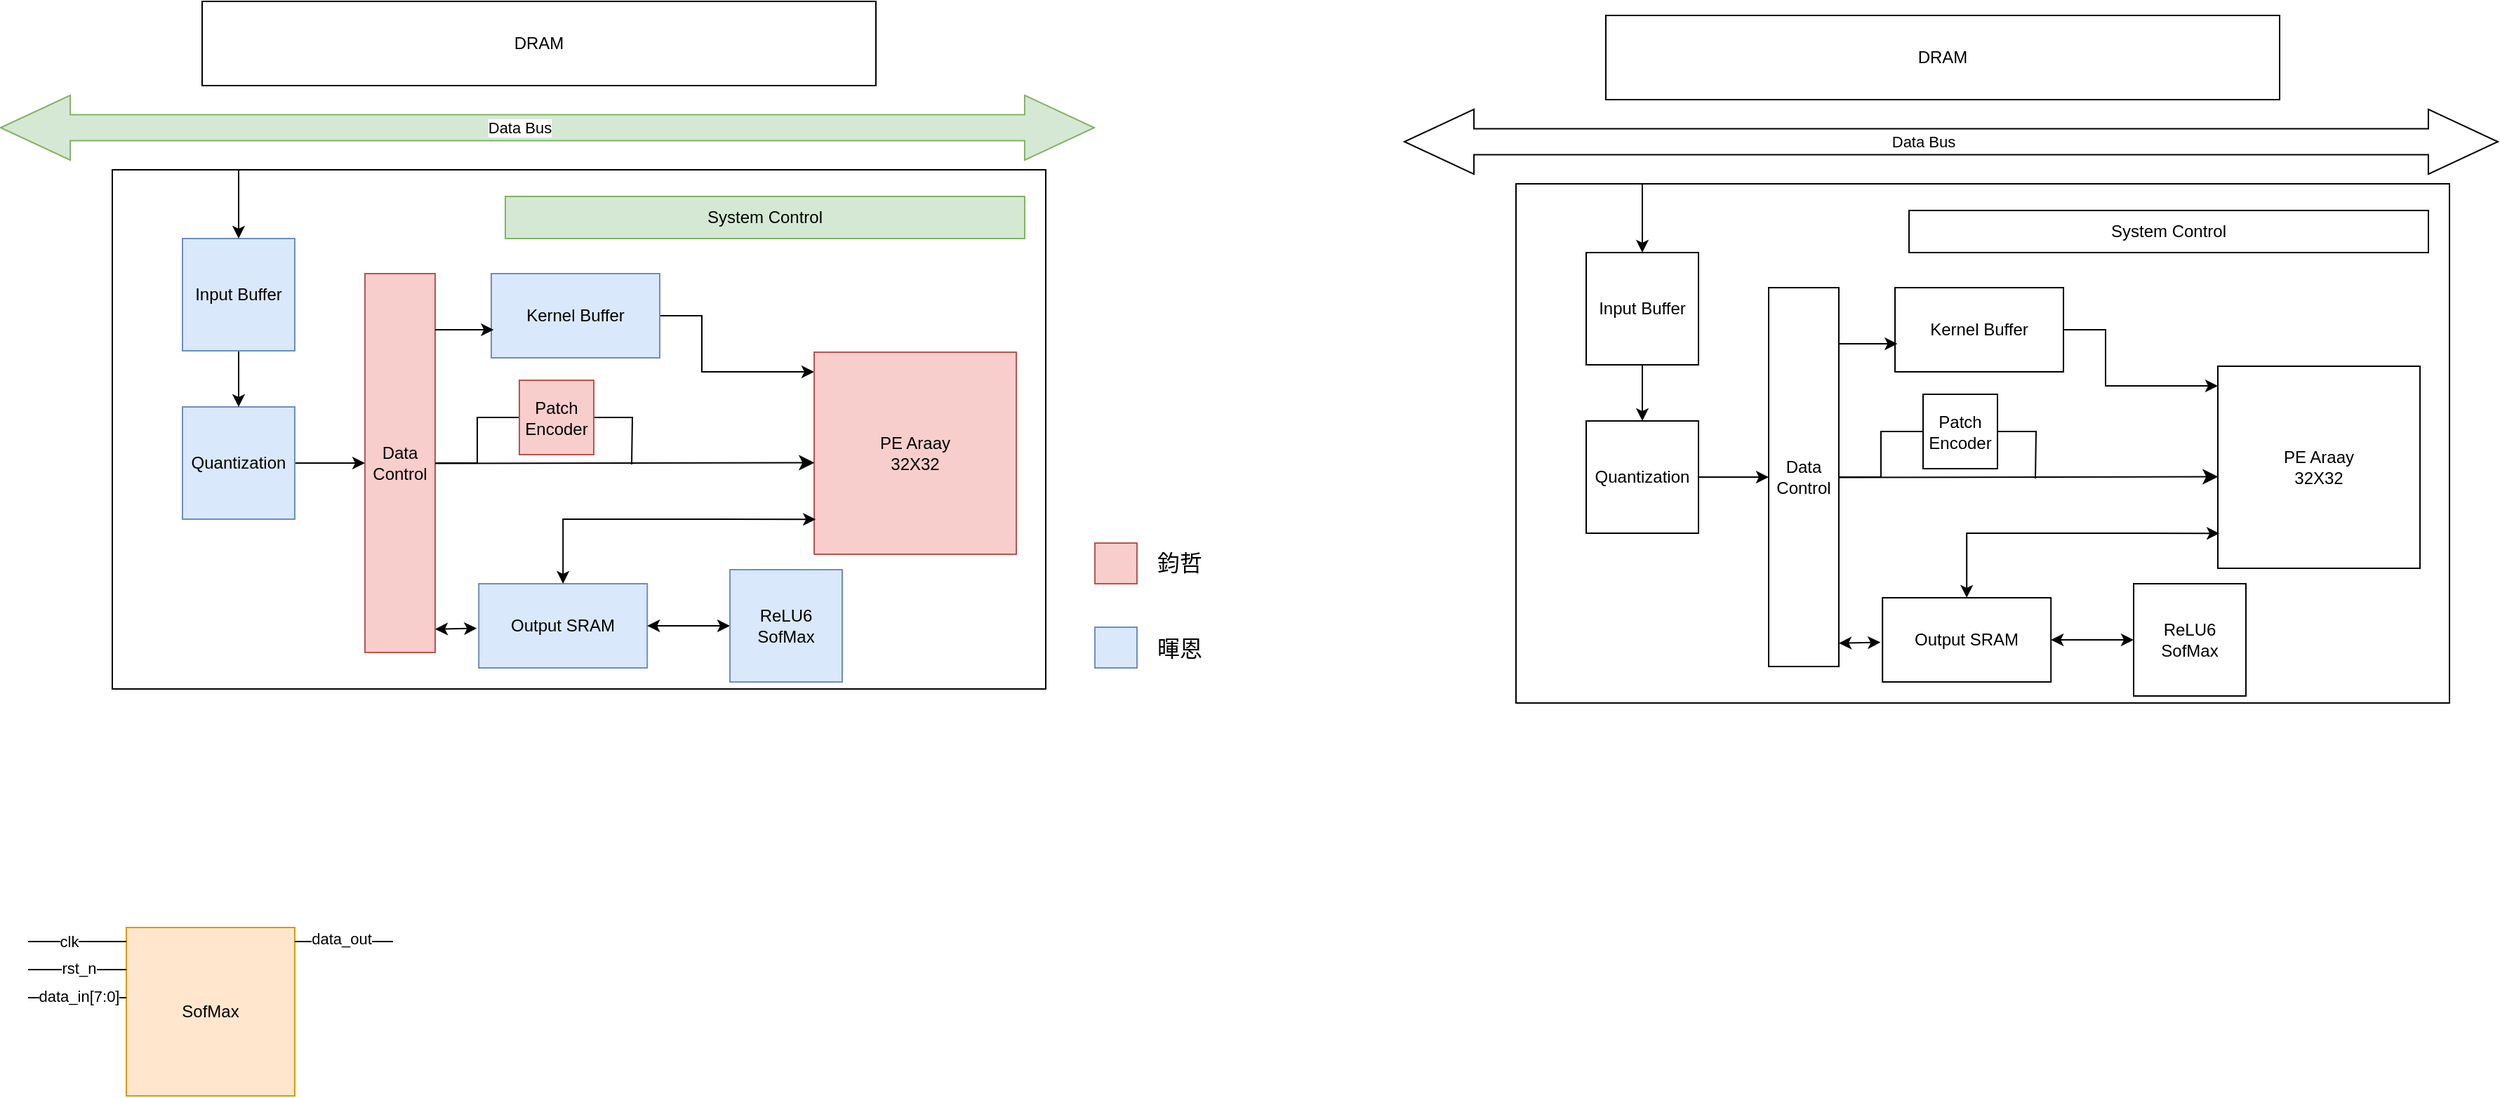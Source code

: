 <mxfile version="26.1.1">
  <diagram name="第 1 页" id="R4DH0BJwS-mU8cT8XBzc">
    <mxGraphModel dx="1434" dy="738" grid="1" gridSize="10" guides="1" tooltips="1" connect="1" arrows="1" fold="1" page="1" pageScale="1" pageWidth="827" pageHeight="1169" math="0" shadow="0">
      <root>
        <mxCell id="0" />
        <mxCell id="1" parent="0" />
        <mxCell id="OkDpywnv8kksOyAQZFO7-6" value="" style="rounded=0;whiteSpace=wrap;html=1;" parent="1" vertex="1">
          <mxGeometry x="110" y="220" width="665" height="370" as="geometry" />
        </mxCell>
        <mxCell id="OkDpywnv8kksOyAQZFO7-1" value="DRAM" style="rounded=0;whiteSpace=wrap;html=1;" parent="1" vertex="1">
          <mxGeometry x="174" y="100" width="480" height="60" as="geometry" />
        </mxCell>
        <mxCell id="OkDpywnv8kksOyAQZFO7-24" style="edgeStyle=orthogonalEdgeStyle;rounded=0;orthogonalLoop=1;jettySize=auto;html=1;exitX=1;exitY=0.5;exitDx=0;exitDy=0;" parent="1" source="OkDpywnv8kksOyAQZFO7-8" target="OkDpywnv8kksOyAQZFO7-9" edge="1">
          <mxGeometry relative="1" as="geometry">
            <Array as="points">
              <mxPoint x="530" y="324" />
              <mxPoint x="530" y="364" />
            </Array>
          </mxGeometry>
        </mxCell>
        <mxCell id="OkDpywnv8kksOyAQZFO7-8" value="Kernel Buffer" style="rounded=0;whiteSpace=wrap;html=1;fillColor=#dae8fc;strokeColor=#6c8ebf;" parent="1" vertex="1">
          <mxGeometry x="380" y="294" width="120" height="60" as="geometry" />
        </mxCell>
        <mxCell id="OkDpywnv8kksOyAQZFO7-9" value="PE Araay&lt;div&gt;32X32&lt;/div&gt;" style="whiteSpace=wrap;html=1;aspect=fixed;fillColor=#f8cecc;strokeColor=#b85450;" parent="1" vertex="1">
          <mxGeometry x="610" y="350" width="144" height="144" as="geometry" />
        </mxCell>
        <mxCell id="OkDpywnv8kksOyAQZFO7-10" value="System Control" style="rounded=0;whiteSpace=wrap;html=1;fillColor=#d5e8d4;strokeColor=#82b366;" parent="1" vertex="1">
          <mxGeometry x="390" y="239" width="370" height="30" as="geometry" />
        </mxCell>
        <mxCell id="rcnTooPQDLB2SdmV_E21-9" style="edgeStyle=orthogonalEdgeStyle;rounded=0;orthogonalLoop=1;jettySize=auto;html=1;entryX=0;entryY=0.5;entryDx=0;entryDy=0;fontSize=12;startSize=8;endSize=8;endArrow=none;startFill=0;" parent="1" source="OkDpywnv8kksOyAQZFO7-11" target="5t1o25Z8IsedIhIc5Su0-1" edge="1">
          <mxGeometry relative="1" as="geometry" />
        </mxCell>
        <mxCell id="OkDpywnv8kksOyAQZFO7-11" value="Data Control" style="rounded=0;whiteSpace=wrap;html=1;fillColor=#f8cecc;strokeColor=#b85450;" parent="1" vertex="1">
          <mxGeometry x="290" y="294" width="50" height="270" as="geometry" />
        </mxCell>
        <mxCell id="OkDpywnv8kksOyAQZFO7-22" value="" style="edgeStyle=orthogonalEdgeStyle;rounded=0;orthogonalLoop=1;jettySize=auto;html=1;" parent="1" source="OkDpywnv8kksOyAQZFO7-12" target="OkDpywnv8kksOyAQZFO7-11" edge="1">
          <mxGeometry relative="1" as="geometry" />
        </mxCell>
        <mxCell id="OkDpywnv8kksOyAQZFO7-12" value="Quantization" style="whiteSpace=wrap;html=1;aspect=fixed;fillColor=#dae8fc;strokeColor=#6c8ebf;" parent="1" vertex="1">
          <mxGeometry x="160" y="389" width="80" height="80" as="geometry" />
        </mxCell>
        <mxCell id="OkDpywnv8kksOyAQZFO7-16" value="" style="edgeStyle=orthogonalEdgeStyle;rounded=0;orthogonalLoop=1;jettySize=auto;html=1;" parent="1" source="OkDpywnv8kksOyAQZFO7-13" target="OkDpywnv8kksOyAQZFO7-12" edge="1">
          <mxGeometry relative="1" as="geometry" />
        </mxCell>
        <mxCell id="OkDpywnv8kksOyAQZFO7-13" value="Input Buffer" style="whiteSpace=wrap;html=1;aspect=fixed;fillColor=#dae8fc;strokeColor=#6c8ebf;" parent="1" vertex="1">
          <mxGeometry x="160" y="269" width="80" height="80" as="geometry" />
        </mxCell>
        <mxCell id="OkDpywnv8kksOyAQZFO7-14" value="" style="endArrow=classic;html=1;rounded=0;entryX=0.5;entryY=0;entryDx=0;entryDy=0;" parent="1" target="OkDpywnv8kksOyAQZFO7-13" edge="1">
          <mxGeometry width="50" height="50" relative="1" as="geometry">
            <mxPoint x="200" y="220" as="sourcePoint" />
            <mxPoint x="430" y="229" as="targetPoint" />
            <Array as="points">
              <mxPoint x="200" y="239" />
            </Array>
          </mxGeometry>
        </mxCell>
        <mxCell id="OkDpywnv8kksOyAQZFO7-19" value="Output SRAM" style="rounded=0;whiteSpace=wrap;html=1;fillColor=#dae8fc;strokeColor=#6c8ebf;" parent="1" vertex="1">
          <mxGeometry x="371.1" y="515" width="120" height="60" as="geometry" />
        </mxCell>
        <mxCell id="OkDpywnv8kksOyAQZFO7-23" style="edgeStyle=orthogonalEdgeStyle;rounded=0;orthogonalLoop=1;jettySize=auto;html=1;entryX=0;entryY=0.801;entryDx=0;entryDy=0;entryPerimeter=0;startArrow=classic;startFill=1;" parent="1" source="OkDpywnv8kksOyAQZFO7-19" edge="1">
          <mxGeometry relative="1" as="geometry">
            <Array as="points">
              <mxPoint x="511.1" y="469" />
              <mxPoint x="511.1" y="469" />
            </Array>
            <mxPoint x="611.1" y="469.13" as="targetPoint" />
          </mxGeometry>
        </mxCell>
        <mxCell id="OkDpywnv8kksOyAQZFO7-27" style="edgeStyle=orthogonalEdgeStyle;rounded=0;orthogonalLoop=1;jettySize=auto;html=1;entryX=0.014;entryY=0.667;entryDx=0;entryDy=0;entryPerimeter=0;" parent="1" source="OkDpywnv8kksOyAQZFO7-11" target="OkDpywnv8kksOyAQZFO7-8" edge="1">
          <mxGeometry relative="1" as="geometry">
            <Array as="points">
              <mxPoint x="360" y="334" />
              <mxPoint x="360" y="334" />
            </Array>
          </mxGeometry>
        </mxCell>
        <mxCell id="ebzPi23pfYSnqGrzwmWH-2" value="" style="shape=flexArrow;endArrow=classic;startArrow=classic;html=1;rounded=0;startWidth=26.667;startSize=16.176;endWidth=26.667;endSize=16.176;width=18.571;fillColor=#d5e8d4;strokeColor=#82b366;" parent="1" edge="1">
          <mxGeometry width="100" height="100" relative="1" as="geometry">
            <mxPoint x="30" y="190" as="sourcePoint" />
            <mxPoint x="810" y="190" as="targetPoint" />
          </mxGeometry>
        </mxCell>
        <mxCell id="ebzPi23pfYSnqGrzwmWH-3" value="Data Bus" style="edgeLabel;html=1;align=center;verticalAlign=middle;resizable=0;points=[];" parent="ebzPi23pfYSnqGrzwmWH-2" vertex="1" connectable="0">
          <mxGeometry x="0.068" y="-2" relative="1" as="geometry">
            <mxPoint x="-47" y="-2" as="offset" />
          </mxGeometry>
        </mxCell>
        <mxCell id="rcnTooPQDLB2SdmV_E21-10" style="rounded=0;orthogonalLoop=1;jettySize=auto;html=1;exitX=1;exitY=0.5;exitDx=0;exitDy=0;fontSize=12;startSize=8;endSize=8;edgeStyle=orthogonalEdgeStyle;endArrow=none;endFill=1;startFill=0;" parent="1" source="5t1o25Z8IsedIhIc5Su0-1" edge="1">
          <mxGeometry relative="1" as="geometry">
            <mxPoint x="480" y="430" as="targetPoint" />
          </mxGeometry>
        </mxCell>
        <mxCell id="5t1o25Z8IsedIhIc5Su0-1" value="Patch Encoder" style="whiteSpace=wrap;html=1;aspect=fixed;fillColor=#f8cecc;strokeColor=#b85450;" parent="1" vertex="1">
          <mxGeometry x="400" y="370" width="53" height="53" as="geometry" />
        </mxCell>
        <mxCell id="4Cb8X_QxTUA7RpCp9qkw-7" value="" style="edgeStyle=orthogonalEdgeStyle;rounded=0;orthogonalLoop=1;jettySize=auto;html=1;startArrow=classic;startFill=1;" parent="1" source="4Cb8X_QxTUA7RpCp9qkw-1" target="OkDpywnv8kksOyAQZFO7-19" edge="1">
          <mxGeometry relative="1" as="geometry">
            <Array as="points">
              <mxPoint x="530" y="545" />
              <mxPoint x="530" y="545" />
            </Array>
          </mxGeometry>
        </mxCell>
        <mxCell id="4Cb8X_QxTUA7RpCp9qkw-1" value="ReLU6&lt;div&gt;SofMax&lt;/div&gt;" style="whiteSpace=wrap;html=1;aspect=fixed;fillColor=#dae8fc;strokeColor=#6c8ebf;" parent="1" vertex="1">
          <mxGeometry x="550" y="505" width="80" height="80" as="geometry" />
        </mxCell>
        <mxCell id="4Cb8X_QxTUA7RpCp9qkw-2" value="" style="endArrow=classic;startArrow=classic;html=1;rounded=0;entryX=-0.012;entryY=0.53;entryDx=0;entryDy=0;exitX=0.978;exitY=0.694;exitDx=0;exitDy=0;exitPerimeter=0;entryPerimeter=0;" parent="1" target="OkDpywnv8kksOyAQZFO7-19" edge="1">
          <mxGeometry width="50" height="50" relative="1" as="geometry">
            <mxPoint x="340.0" y="547.38" as="sourcePoint" />
            <mxPoint x="401.1" y="488" as="targetPoint" />
          </mxGeometry>
        </mxCell>
        <mxCell id="rcnTooPQDLB2SdmV_E21-7" style="edgeStyle=none;curved=1;rounded=0;orthogonalLoop=1;jettySize=auto;html=1;entryX=0.001;entryY=0.545;entryDx=0;entryDy=0;entryPerimeter=0;fontSize=12;startSize=8;endSize=8;" parent="1" edge="1">
          <mxGeometry relative="1" as="geometry">
            <mxPoint x="340" y="429.236" as="sourcePoint" />
            <mxPoint x="610.144" y="428.76" as="targetPoint" />
          </mxGeometry>
        </mxCell>
        <mxCell id="wBEfhTjBDFwOtSEYXdpT-1" value="SofMax" style="whiteSpace=wrap;html=1;aspect=fixed;fillColor=#ffe6cc;strokeColor=#d79b00;" parent="1" vertex="1">
          <mxGeometry x="120" y="760" width="120" height="120" as="geometry" />
        </mxCell>
        <mxCell id="brniwHl47BYN1fw4Uu6s-4" value="" style="whiteSpace=wrap;html=1;fillColor=#f8cecc;strokeColor=#b85450;" parent="1" vertex="1">
          <mxGeometry x="810" y="486" width="30" height="29" as="geometry" />
        </mxCell>
        <mxCell id="wBEfhTjBDFwOtSEYXdpT-2" value="" style="endArrow=none;html=1;rounded=0;" parent="1" edge="1">
          <mxGeometry width="50" height="50" relative="1" as="geometry">
            <mxPoint x="50" y="770" as="sourcePoint" />
            <mxPoint x="120" y="770" as="targetPoint" />
          </mxGeometry>
        </mxCell>
        <mxCell id="wBEfhTjBDFwOtSEYXdpT-5" value="clk" style="edgeLabel;html=1;align=center;verticalAlign=middle;resizable=0;points=[];" parent="wBEfhTjBDFwOtSEYXdpT-2" vertex="1" connectable="0">
          <mxGeometry x="-0.171" relative="1" as="geometry">
            <mxPoint as="offset" />
          </mxGeometry>
        </mxCell>
        <mxCell id="brniwHl47BYN1fw4Uu6s-5" value="" style="whiteSpace=wrap;html=1;fillColor=#dae8fc;strokeColor=#6c8ebf;" parent="1" vertex="1">
          <mxGeometry x="810" y="546" width="30" height="29" as="geometry" />
        </mxCell>
        <mxCell id="wBEfhTjBDFwOtSEYXdpT-3" value="" style="endArrow=none;html=1;rounded=0;" parent="1" edge="1">
          <mxGeometry width="50" height="50" relative="1" as="geometry">
            <mxPoint x="50" y="790" as="sourcePoint" />
            <mxPoint x="120" y="790" as="targetPoint" />
          </mxGeometry>
        </mxCell>
        <mxCell id="wBEfhTjBDFwOtSEYXdpT-6" value="rst_n" style="edgeLabel;html=1;align=center;verticalAlign=middle;resizable=0;points=[];" parent="wBEfhTjBDFwOtSEYXdpT-3" vertex="1" connectable="0">
          <mxGeometry x="0.009" y="1" relative="1" as="geometry">
            <mxPoint as="offset" />
          </mxGeometry>
        </mxCell>
        <mxCell id="brniwHl47BYN1fw4Uu6s-6" value="暉恩" style="text;html=1;align=center;verticalAlign=middle;resizable=0;points=[];autosize=1;strokeColor=none;fillColor=none;fontSize=16;" parent="1" vertex="1">
          <mxGeometry x="840" y="546" width="60" height="30" as="geometry" />
        </mxCell>
        <mxCell id="wBEfhTjBDFwOtSEYXdpT-4" value="" style="endArrow=none;html=1;rounded=0;" parent="1" edge="1">
          <mxGeometry width="50" height="50" relative="1" as="geometry">
            <mxPoint x="240" y="770" as="sourcePoint" />
            <mxPoint x="310" y="770" as="targetPoint" />
          </mxGeometry>
        </mxCell>
        <mxCell id="wBEfhTjBDFwOtSEYXdpT-9" value="data_out" style="edgeLabel;html=1;align=center;verticalAlign=middle;resizable=0;points=[];" parent="wBEfhTjBDFwOtSEYXdpT-4" vertex="1" connectable="0">
          <mxGeometry x="-0.067" y="2" relative="1" as="geometry">
            <mxPoint as="offset" />
          </mxGeometry>
        </mxCell>
        <mxCell id="brniwHl47BYN1fw4Uu6s-7" value="鈞哲" style="text;html=1;align=center;verticalAlign=middle;resizable=0;points=[];autosize=1;strokeColor=none;fillColor=none;fontSize=16;" parent="1" vertex="1">
          <mxGeometry x="840" y="485" width="60" height="30" as="geometry" />
        </mxCell>
        <mxCell id="wBEfhTjBDFwOtSEYXdpT-7" value="" style="endArrow=none;html=1;rounded=0;" parent="1" edge="1">
          <mxGeometry width="50" height="50" relative="1" as="geometry">
            <mxPoint x="50" y="810" as="sourcePoint" />
            <mxPoint x="120" y="810" as="targetPoint" />
          </mxGeometry>
        </mxCell>
        <mxCell id="wBEfhTjBDFwOtSEYXdpT-8" value="data_in[7:0]" style="edgeLabel;html=1;align=center;verticalAlign=middle;resizable=0;points=[];" parent="wBEfhTjBDFwOtSEYXdpT-7" vertex="1" connectable="0">
          <mxGeometry x="0.009" y="1" relative="1" as="geometry">
            <mxPoint as="offset" />
          </mxGeometry>
        </mxCell>
        <mxCell id="XUqW1gcKAeWKW-80mGM_-1" value="" style="rounded=0;whiteSpace=wrap;html=1;" vertex="1" parent="1">
          <mxGeometry x="1110" y="230" width="665" height="370" as="geometry" />
        </mxCell>
        <mxCell id="XUqW1gcKAeWKW-80mGM_-2" value="DRAM" style="rounded=0;whiteSpace=wrap;html=1;" vertex="1" parent="1">
          <mxGeometry x="1174" y="110" width="480" height="60" as="geometry" />
        </mxCell>
        <mxCell id="XUqW1gcKAeWKW-80mGM_-3" style="edgeStyle=orthogonalEdgeStyle;rounded=0;orthogonalLoop=1;jettySize=auto;html=1;exitX=1;exitY=0.5;exitDx=0;exitDy=0;" edge="1" parent="1" source="XUqW1gcKAeWKW-80mGM_-4" target="XUqW1gcKAeWKW-80mGM_-5">
          <mxGeometry relative="1" as="geometry">
            <Array as="points">
              <mxPoint x="1530" y="334" />
              <mxPoint x="1530" y="374" />
            </Array>
          </mxGeometry>
        </mxCell>
        <mxCell id="XUqW1gcKAeWKW-80mGM_-4" value="Kernel Buffer" style="rounded=0;whiteSpace=wrap;html=1;" vertex="1" parent="1">
          <mxGeometry x="1380" y="304" width="120" height="60" as="geometry" />
        </mxCell>
        <mxCell id="XUqW1gcKAeWKW-80mGM_-5" value="PE Araay&lt;div&gt;32X32&lt;/div&gt;" style="whiteSpace=wrap;html=1;aspect=fixed;" vertex="1" parent="1">
          <mxGeometry x="1610" y="360" width="144" height="144" as="geometry" />
        </mxCell>
        <mxCell id="XUqW1gcKAeWKW-80mGM_-6" value="System Control" style="rounded=0;whiteSpace=wrap;html=1;" vertex="1" parent="1">
          <mxGeometry x="1390" y="249" width="370" height="30" as="geometry" />
        </mxCell>
        <mxCell id="XUqW1gcKAeWKW-80mGM_-7" style="edgeStyle=orthogonalEdgeStyle;rounded=0;orthogonalLoop=1;jettySize=auto;html=1;entryX=0;entryY=0.5;entryDx=0;entryDy=0;fontSize=12;startSize=8;endSize=8;endArrow=none;startFill=0;" edge="1" parent="1" source="XUqW1gcKAeWKW-80mGM_-8" target="XUqW1gcKAeWKW-80mGM_-20">
          <mxGeometry relative="1" as="geometry" />
        </mxCell>
        <mxCell id="XUqW1gcKAeWKW-80mGM_-8" value="Data Control" style="rounded=0;whiteSpace=wrap;html=1;" vertex="1" parent="1">
          <mxGeometry x="1290" y="304" width="50" height="270" as="geometry" />
        </mxCell>
        <mxCell id="XUqW1gcKAeWKW-80mGM_-9" value="" style="edgeStyle=orthogonalEdgeStyle;rounded=0;orthogonalLoop=1;jettySize=auto;html=1;" edge="1" parent="1" source="XUqW1gcKAeWKW-80mGM_-10" target="XUqW1gcKAeWKW-80mGM_-8">
          <mxGeometry relative="1" as="geometry" />
        </mxCell>
        <mxCell id="XUqW1gcKAeWKW-80mGM_-10" value="Quantization" style="whiteSpace=wrap;html=1;aspect=fixed;" vertex="1" parent="1">
          <mxGeometry x="1160" y="399" width="80" height="80" as="geometry" />
        </mxCell>
        <mxCell id="XUqW1gcKAeWKW-80mGM_-11" value="" style="edgeStyle=orthogonalEdgeStyle;rounded=0;orthogonalLoop=1;jettySize=auto;html=1;" edge="1" parent="1" source="XUqW1gcKAeWKW-80mGM_-12" target="XUqW1gcKAeWKW-80mGM_-10">
          <mxGeometry relative="1" as="geometry" />
        </mxCell>
        <mxCell id="XUqW1gcKAeWKW-80mGM_-12" value="Input Buffer" style="whiteSpace=wrap;html=1;aspect=fixed;" vertex="1" parent="1">
          <mxGeometry x="1160" y="279" width="80" height="80" as="geometry" />
        </mxCell>
        <mxCell id="XUqW1gcKAeWKW-80mGM_-13" value="" style="endArrow=classic;html=1;rounded=0;entryX=0.5;entryY=0;entryDx=0;entryDy=0;" edge="1" parent="1" target="XUqW1gcKAeWKW-80mGM_-12">
          <mxGeometry width="50" height="50" relative="1" as="geometry">
            <mxPoint x="1200" y="230" as="sourcePoint" />
            <mxPoint x="1430" y="239" as="targetPoint" />
            <Array as="points">
              <mxPoint x="1200" y="249" />
            </Array>
          </mxGeometry>
        </mxCell>
        <mxCell id="XUqW1gcKAeWKW-80mGM_-14" value="Output SRAM" style="rounded=0;whiteSpace=wrap;html=1;" vertex="1" parent="1">
          <mxGeometry x="1371.1" y="525" width="120" height="60" as="geometry" />
        </mxCell>
        <mxCell id="XUqW1gcKAeWKW-80mGM_-15" style="edgeStyle=orthogonalEdgeStyle;rounded=0;orthogonalLoop=1;jettySize=auto;html=1;entryX=0;entryY=0.801;entryDx=0;entryDy=0;entryPerimeter=0;startArrow=classic;startFill=1;" edge="1" parent="1" source="XUqW1gcKAeWKW-80mGM_-14">
          <mxGeometry relative="1" as="geometry">
            <Array as="points">
              <mxPoint x="1511.1" y="479" />
              <mxPoint x="1511.1" y="479" />
            </Array>
            <mxPoint x="1611.1" y="479.13" as="targetPoint" />
          </mxGeometry>
        </mxCell>
        <mxCell id="XUqW1gcKAeWKW-80mGM_-16" style="edgeStyle=orthogonalEdgeStyle;rounded=0;orthogonalLoop=1;jettySize=auto;html=1;entryX=0.014;entryY=0.667;entryDx=0;entryDy=0;entryPerimeter=0;" edge="1" parent="1" source="XUqW1gcKAeWKW-80mGM_-8" target="XUqW1gcKAeWKW-80mGM_-4">
          <mxGeometry relative="1" as="geometry">
            <Array as="points">
              <mxPoint x="1360" y="344" />
              <mxPoint x="1360" y="344" />
            </Array>
          </mxGeometry>
        </mxCell>
        <mxCell id="XUqW1gcKAeWKW-80mGM_-17" value="" style="shape=flexArrow;endArrow=classic;startArrow=classic;html=1;rounded=0;startWidth=26.667;startSize=16.176;endWidth=26.667;endSize=16.176;width=18.571;" edge="1" parent="1">
          <mxGeometry width="100" height="100" relative="1" as="geometry">
            <mxPoint x="1030" y="200" as="sourcePoint" />
            <mxPoint x="1810" y="200" as="targetPoint" />
          </mxGeometry>
        </mxCell>
        <mxCell id="XUqW1gcKAeWKW-80mGM_-18" value="Data Bus" style="edgeLabel;html=1;align=center;verticalAlign=middle;resizable=0;points=[];" vertex="1" connectable="0" parent="XUqW1gcKAeWKW-80mGM_-17">
          <mxGeometry x="0.068" y="-2" relative="1" as="geometry">
            <mxPoint x="-47" y="-2" as="offset" />
          </mxGeometry>
        </mxCell>
        <mxCell id="XUqW1gcKAeWKW-80mGM_-19" style="rounded=0;orthogonalLoop=1;jettySize=auto;html=1;exitX=1;exitY=0.5;exitDx=0;exitDy=0;fontSize=12;startSize=8;endSize=8;edgeStyle=orthogonalEdgeStyle;endArrow=none;endFill=1;startFill=0;" edge="1" parent="1" source="XUqW1gcKAeWKW-80mGM_-20">
          <mxGeometry relative="1" as="geometry">
            <mxPoint x="1480" y="440" as="targetPoint" />
          </mxGeometry>
        </mxCell>
        <mxCell id="XUqW1gcKAeWKW-80mGM_-20" value="Patch Encoder" style="whiteSpace=wrap;html=1;aspect=fixed;" vertex="1" parent="1">
          <mxGeometry x="1400" y="380" width="53" height="53" as="geometry" />
        </mxCell>
        <mxCell id="XUqW1gcKAeWKW-80mGM_-21" value="" style="edgeStyle=orthogonalEdgeStyle;rounded=0;orthogonalLoop=1;jettySize=auto;html=1;startArrow=classic;startFill=1;" edge="1" parent="1" source="XUqW1gcKAeWKW-80mGM_-22" target="XUqW1gcKAeWKW-80mGM_-14">
          <mxGeometry relative="1" as="geometry">
            <Array as="points">
              <mxPoint x="1530" y="555" />
              <mxPoint x="1530" y="555" />
            </Array>
          </mxGeometry>
        </mxCell>
        <mxCell id="XUqW1gcKAeWKW-80mGM_-22" value="ReLU6&lt;div&gt;SofMax&lt;/div&gt;" style="whiteSpace=wrap;html=1;aspect=fixed;" vertex="1" parent="1">
          <mxGeometry x="1550" y="515" width="80" height="80" as="geometry" />
        </mxCell>
        <mxCell id="XUqW1gcKAeWKW-80mGM_-23" value="" style="endArrow=classic;startArrow=classic;html=1;rounded=0;entryX=-0.012;entryY=0.53;entryDx=0;entryDy=0;exitX=0.978;exitY=0.694;exitDx=0;exitDy=0;exitPerimeter=0;entryPerimeter=0;" edge="1" parent="1" target="XUqW1gcKAeWKW-80mGM_-14">
          <mxGeometry width="50" height="50" relative="1" as="geometry">
            <mxPoint x="1340" y="557.38" as="sourcePoint" />
            <mxPoint x="1401.1" y="498" as="targetPoint" />
          </mxGeometry>
        </mxCell>
        <mxCell id="XUqW1gcKAeWKW-80mGM_-24" style="edgeStyle=none;curved=1;rounded=0;orthogonalLoop=1;jettySize=auto;html=1;entryX=0.001;entryY=0.545;entryDx=0;entryDy=0;entryPerimeter=0;fontSize=12;startSize=8;endSize=8;" edge="1" parent="1">
          <mxGeometry relative="1" as="geometry">
            <mxPoint x="1340" y="439.236" as="sourcePoint" />
            <mxPoint x="1610.144" y="438.76" as="targetPoint" />
          </mxGeometry>
        </mxCell>
      </root>
    </mxGraphModel>
  </diagram>
</mxfile>
